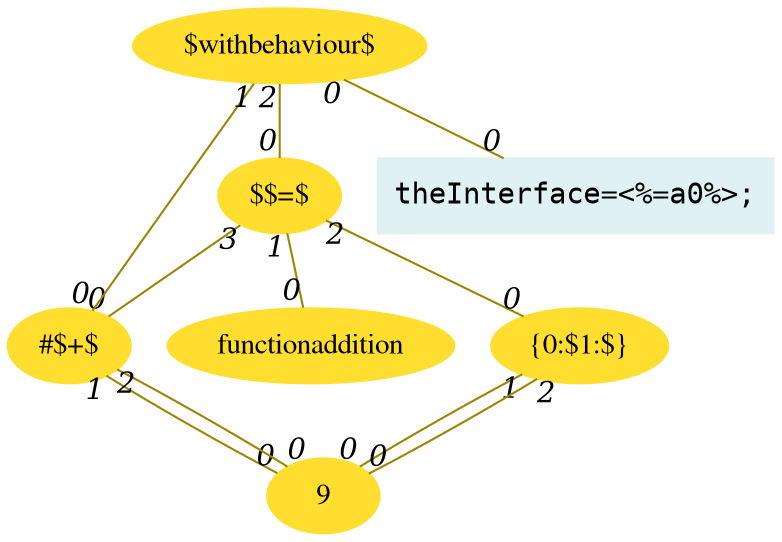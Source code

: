 digraph g{node_4995 [shape="ellipse", style="filled", color="#ffde2f", fontname="Times", label="9" ]
node_5002 [shape="ellipse", style="filled", color="#ffde2f", fontname="Times", label="#$+$" ]
node_5003 [shape="ellipse", style="filled", color="#ffde2f", fontname="Times", label="functionaddition" ]
node_5004 [shape="ellipse", style="filled", color="#ffde2f", fontname="Times", label="{0:$1:$}" ]
node_5005 [shape="ellipse", style="filled", color="#ffde2f", fontname="Times", label="$$=$" ]
node_5006 [shape="ellipse", style="filled", color="#ffde2f", fontname="Times", label="$withbehaviour$" ]
node_5030 [shape="box", style="filled", color="#dff1f2", fontname="Courier", label="theInterface=<%=a0%>;
" ]
node_5005 -> node_5002 [dir=none, arrowHead=none, fontname="Times-Italic", arrowsize=1, color="#9d8400", label="",  headlabel="0", taillabel="3" ]
node_5005 -> node_5003 [dir=none, arrowHead=none, fontname="Times-Italic", arrowsize=1, color="#9d8400", label="",  headlabel="0", taillabel="1" ]
node_5005 -> node_5004 [dir=none, arrowHead=none, fontname="Times-Italic", arrowsize=1, color="#9d8400", label="",  headlabel="0", taillabel="2" ]
node_5006 -> node_5002 [dir=none, arrowHead=none, fontname="Times-Italic", arrowsize=1, color="#9d8400", label="",  headlabel="0", taillabel="1" ]
node_5006 -> node_5005 [dir=none, arrowHead=none, fontname="Times-Italic", arrowsize=1, color="#9d8400", label="",  headlabel="0", taillabel="2" ]
node_5002 -> node_4995 [dir=none, arrowHead=none, fontname="Times-Italic", arrowsize=1, color="#9d8400", label="",  headlabel="0", taillabel="1" ]
node_5004 -> node_4995 [dir=none, arrowHead=none, fontname="Times-Italic", arrowsize=1, color="#9d8400", label="",  headlabel="0", taillabel="1" ]
node_5002 -> node_4995 [dir=none, arrowHead=none, fontname="Times-Italic", arrowsize=1, color="#9d8400", label="",  headlabel="0", taillabel="2" ]
node_5004 -> node_4995 [dir=none, arrowHead=none, fontname="Times-Italic", arrowsize=1, color="#9d8400", label="",  headlabel="0", taillabel="2" ]
node_5006 -> node_5030 [dir=none, arrowHead=none, fontname="Times-Italic", arrowsize=1, color="#9d8400", label="",  headlabel="0", taillabel="0" ]
}